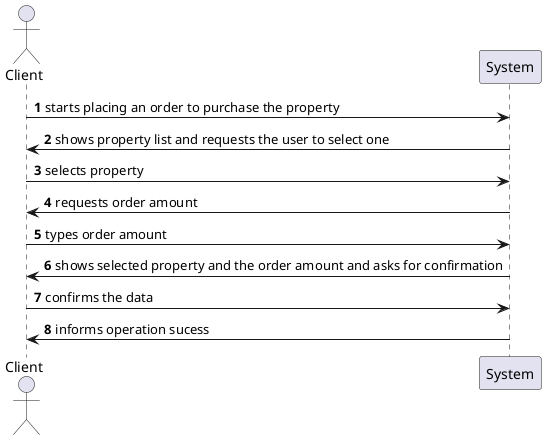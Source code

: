 @startuml

actor Client as client
participant System as ui

autonumber

client -> ui: starts placing an order to purchase the property

ui -> client: shows property list and requests the user to select one

client -> ui: selects property

ui -> client: requests order amount

client -> ui: types order amount

ui -> client: shows selected property and the order amount and asks for confirmation

client -> ui: confirms the data

ui -> client: informs operation sucess


@enduml